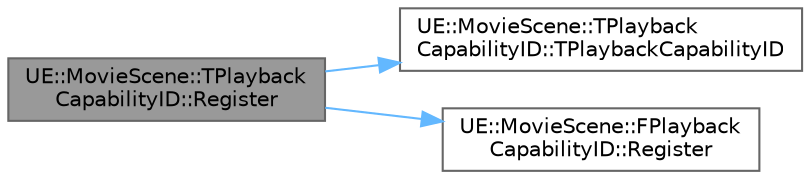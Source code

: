 digraph "UE::MovieScene::TPlaybackCapabilityID::Register"
{
 // INTERACTIVE_SVG=YES
 // LATEX_PDF_SIZE
  bgcolor="transparent";
  edge [fontname=Helvetica,fontsize=10,labelfontname=Helvetica,labelfontsize=10];
  node [fontname=Helvetica,fontsize=10,shape=box,height=0.2,width=0.4];
  rankdir="LR";
  Node1 [id="Node000001",label="UE::MovieScene::TPlayback\lCapabilityID::Register",height=0.2,width=0.4,color="gray40", fillcolor="grey60", style="filled", fontcolor="black",tooltip=" "];
  Node1 -> Node2 [id="edge1_Node000001_Node000002",color="steelblue1",style="solid",tooltip=" "];
  Node2 [id="Node000002",label="UE::MovieScene::TPlayback\lCapabilityID::TPlaybackCapabilityID",height=0.2,width=0.4,color="grey40", fillcolor="white", style="filled",URL="$d1/deb/structUE_1_1MovieScene_1_1TPlaybackCapabilityID.html#af9905794a9575333eb720ff11a3d5543",tooltip=" "];
  Node1 -> Node3 [id="edge2_Node000001_Node000003",color="steelblue1",style="solid",tooltip=" "];
  Node3 [id="Node000003",label="UE::MovieScene::FPlayback\lCapabilityID::Register",height=0.2,width=0.4,color="grey40", fillcolor="white", style="filled",URL="$df/d48/structUE_1_1MovieScene_1_1FPlaybackCapabilityID.html#a9e0bd77b4e3b7921f14b4dbfee2638af",tooltip=" "];
}
